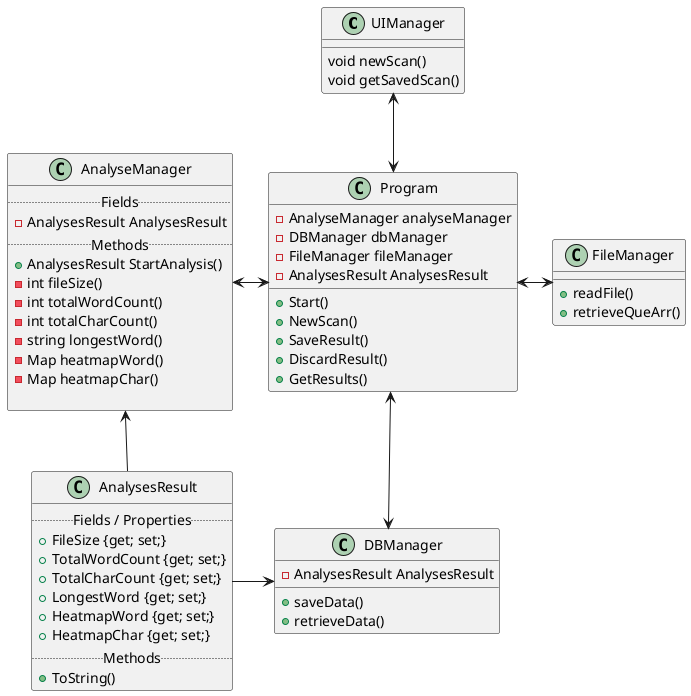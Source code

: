 ﻿@startuml

class UIManager {
    void newScan()
    void getSavedScan()
}

class Program {
    - AnalyseManager analyseManager
    - DBManager dbManager
    - FileManager fileManager
    - AnalysesResult AnalysesResult
    
    +Start()
    +NewScan()
    +SaveResult()
    +DiscardResult()
    +GetResults()
}

class AnalyseManager {
    ..Fields..
    - AnalysesResult AnalysesResult
    ..Methods..
    + AnalysesResult StartAnalysis()
    - int fileSize()
    - int totalWordCount()
    - int totalCharCount()
    - string longestWord()
    - Map heatmapWord()
    - Map heatmapChar()
    
}

class AnalysesResult {
    ..Fields / Properties..
    + FileSize {get; set;}
    + TotalWordCount {get; set;}
    + TotalCharCount {get; set;}
    + LongestWord {get; set;}
    + HeatmapWord {get; set;}
    + HeatmapChar {get; set;}
    ..Methods..
    + ToString()
}

class DBManager {
    - AnalysesResult AnalysesResult
    + saveData()
    + retrieveData()
}

class FileManager {
    + readFile()
    + retrieveQueArr()
}

UIManager <--> Program
AnalyseManager <-> Program
AnalyseManager <-- AnalysesResult
AnalysesResult -> DBManager

Program <-> FileManager 

Program <--> DBManager 

@enduml